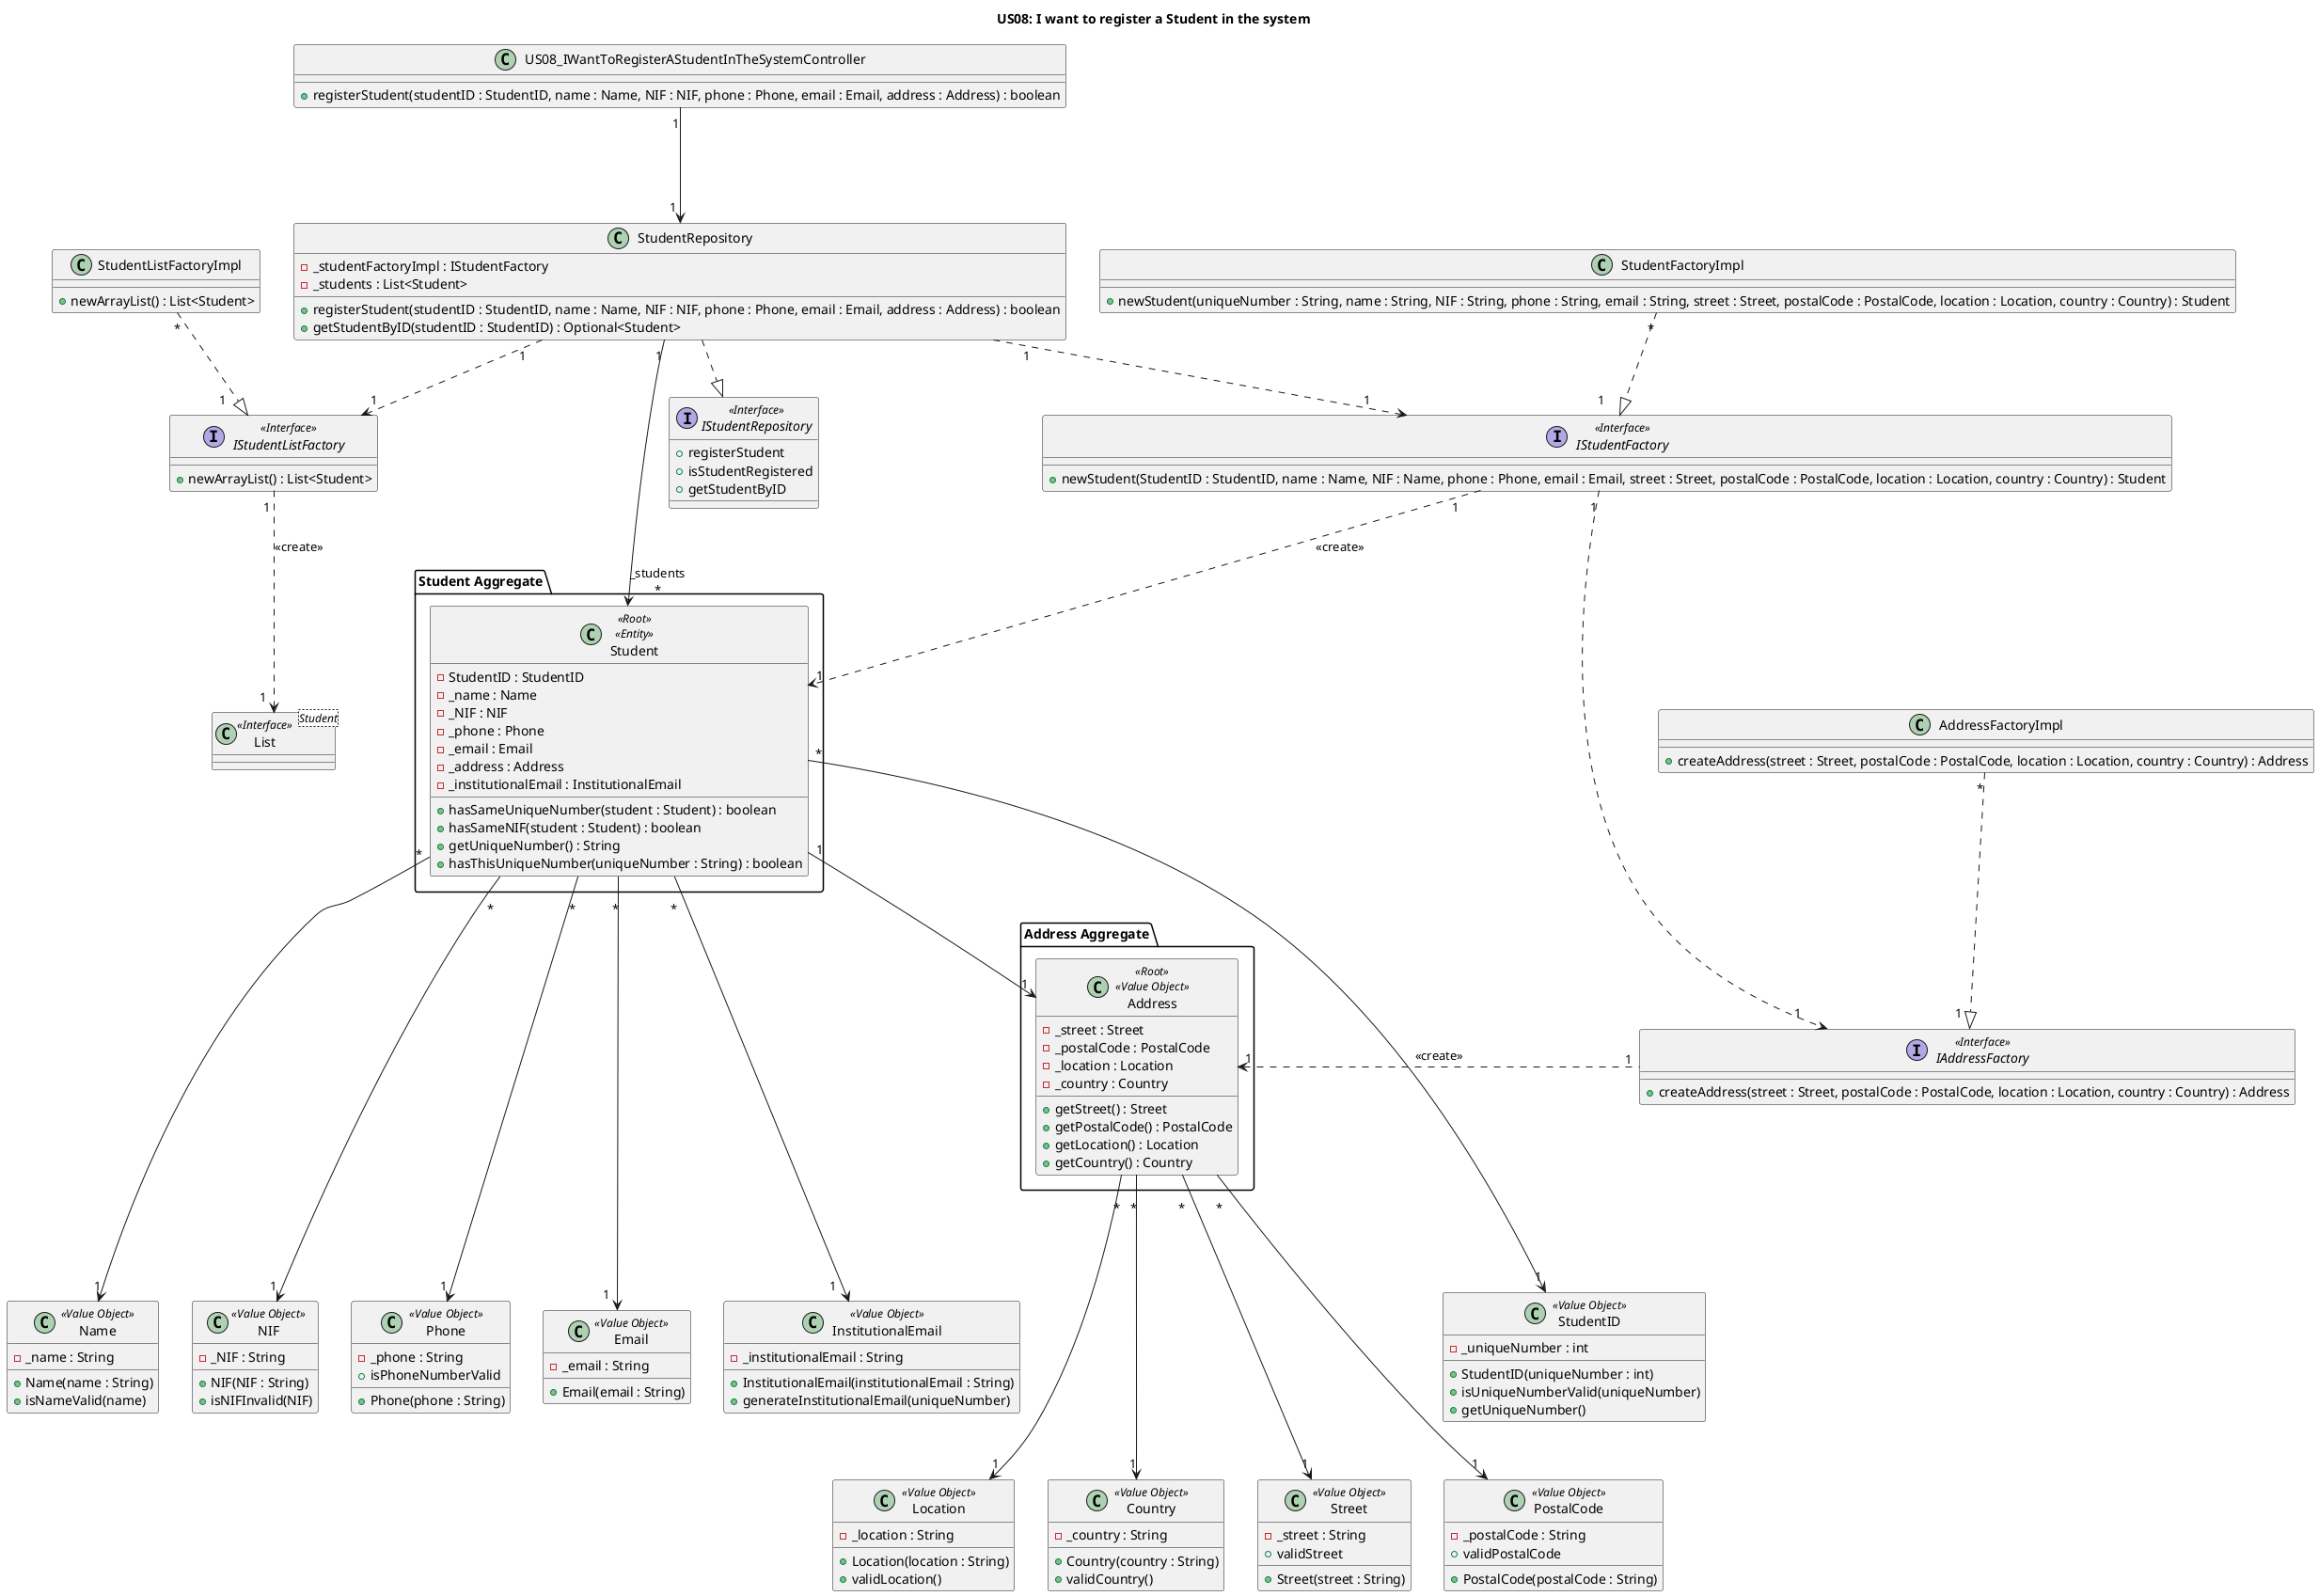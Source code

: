 @startuml
title US08: I want to register a Student in the system


class US08_IWantToRegisterAStudentInTheSystemController {
    + registerStudent(studentID : StudentID, name : Name, NIF : NIF, phone : Phone, email : Email, address : Address) : boolean
}

class StudentRepository {
    - _studentFactoryImpl : IStudentFactory
    - _students : List<Student>
    + registerStudent(studentID : StudentID, name : Name, NIF : NIF, phone : Phone, email : Email, address : Address) : boolean
    + getStudentByID(studentID : StudentID) : Optional<Student>
}

package "Student Aggregate" {
    class Student <<Root>> <<Entity>> {
        - StudentID : StudentID
        - _name : Name
        - _NIF : NIF
        - _phone : Phone
        - _email : Email
        - _address : Address
        - _institutionalEmail : InstitutionalEmail
        + hasSameUniqueNumber(student : Student) : boolean
        + hasSameNIF(student : Student) : boolean
        + getUniqueNumber() : String
        + hasThisUniqueNumber(uniqueNumber : String) : boolean
    }
}

package "Address Aggregate" {
    class Address <<Root>> <<Value Object>> {
        - _street : Street
        - _postalCode : PostalCode
        - _location : Location
        - _country : Country
        + getStreet() : Street
        + getPostalCode() : PostalCode
        + getLocation() : Location
        + getCountry() : Country
    }
}

class StudentID <<Value Object>> {
    -_uniqueNumber : int
    + StudentID(uniqueNumber : int)
    + isUniqueNumberValid(uniqueNumber)
    + getUniqueNumber()
}

class Name <<Value Object>> {
    -_name : String
    + Name(name : String)
    + isNameValid(name)
}

class NIF <<Value Object>> {
    -_NIF : String
    + NIF(NIF : String)
    + isNIFInvalid(NIF)
}

class Phone <<Value Object>> {
    -_phone : String
    + Phone(phone : String)
    + isPhoneNumberValid
}

class Email <<Value Object>> {
    -_email : String
    + Email(email : String)
}

class InstitutionalEmail <<Value Object>> {
    -_institutionalEmail : String
    + InstitutionalEmail(institutionalEmail : String)
    + generateInstitutionalEmail(uniqueNumber)
}

class Street <<Value Object>> {
    -_street : String
    + Street(street : String)
    + validStreet
}

class PostalCode <<Value Object>> {
    -_postalCode : String
    + PostalCode(postalCode : String)
    + validPostalCode
}

class Location <<Value Object>> {
    -_location : String
    + Location(location : String)
    + validLocation()
}

class Country <<Value Object>> {
    -_country : String
    + Country(country : String)
    + validCountry()
}

interface IStudentFactory <<Interface>> {
    + newStudent(StudentID : StudentID, name : Name, NIF : Name, phone : Phone, email : Email, street : Street, postalCode : PostalCode, location : Location, country : Country) : Student
}

class StudentFactoryImpl {
    + newStudent(uniqueNumber : String, name : String, NIF : String, phone : String, email : String, street : Street, postalCode : PostalCode, location : Location, country : Country) : Student
}

interface IStudentListFactory <<Interface>> {
    + newArrayList() : List<Student>
}

class StudentListFactoryImpl {
    + newArrayList() : List<Student>
}

interface IAddressFactory <<Interface>> {
    + createAddress(street : Street, postalCode : PostalCode, location : Location, country : Country) : Address
}

class AddressFactoryImpl {
    + createAddress(street : Street, postalCode : PostalCode, location : Location, country : Country) : Address
}

class List<Student> <<Interface>> {}

interface IStudentRepository <<Interface>> {
    +registerStudent
    +isStudentRegistered
    +getStudentByID
}


US08_IWantToRegisterAStudentInTheSystemController "1" ---> "1 " StudentRepository
StudentRepository "1" ..> "1" IStudentFactory
StudentRepository "1" ---> "_students\n*" Student
StudentRepository "1" ..> "1" IStudentListFactory
IStudentListFactory "1 " ..> "1  " List: <<create>>
Student "1" --> "1" Address
StudentFactoryImpl "*" ..|> "1     " IStudentFactory
StudentListFactoryImpl "*" ..|> "1     " IStudentListFactory
AddressFactoryImpl "*" ..|> "1  " IAddressFactory
IAddressFactory "1" .l.> "1" Address: <<create>>
IStudentFactory "1" ..> "1" Student: <<create>>
IStudentFactory "1" ..> "1" IAddressFactory
StudentRepository ..|> IStudentRepository
Student "*" ----> "1" StudentID
Student "*" ----> "1" Name
Student "\n *" ----> "1  " Email
Student "\n *" ----> "1   " InstitutionalEmail
Student "\n *" ----> "1 " Phone
Student "\n *" ----> "1 " NIF
Address "\n *" ----> "1" Street
Address "\n *" ----> "1" PostalCode
Address "\n *" ----> "1" Location
Address "\n *" ----> "1" Country

@enduml